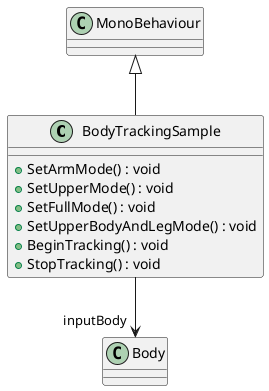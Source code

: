 @startuml
class BodyTrackingSample {
    + SetArmMode() : void
    + SetUpperMode() : void
    + SetFullMode() : void
    + SetUpperBodyAndLegMode() : void
    + BeginTracking() : void
    + StopTracking() : void
}
MonoBehaviour <|-- BodyTrackingSample
BodyTrackingSample --> "inputBody" Body
@enduml
